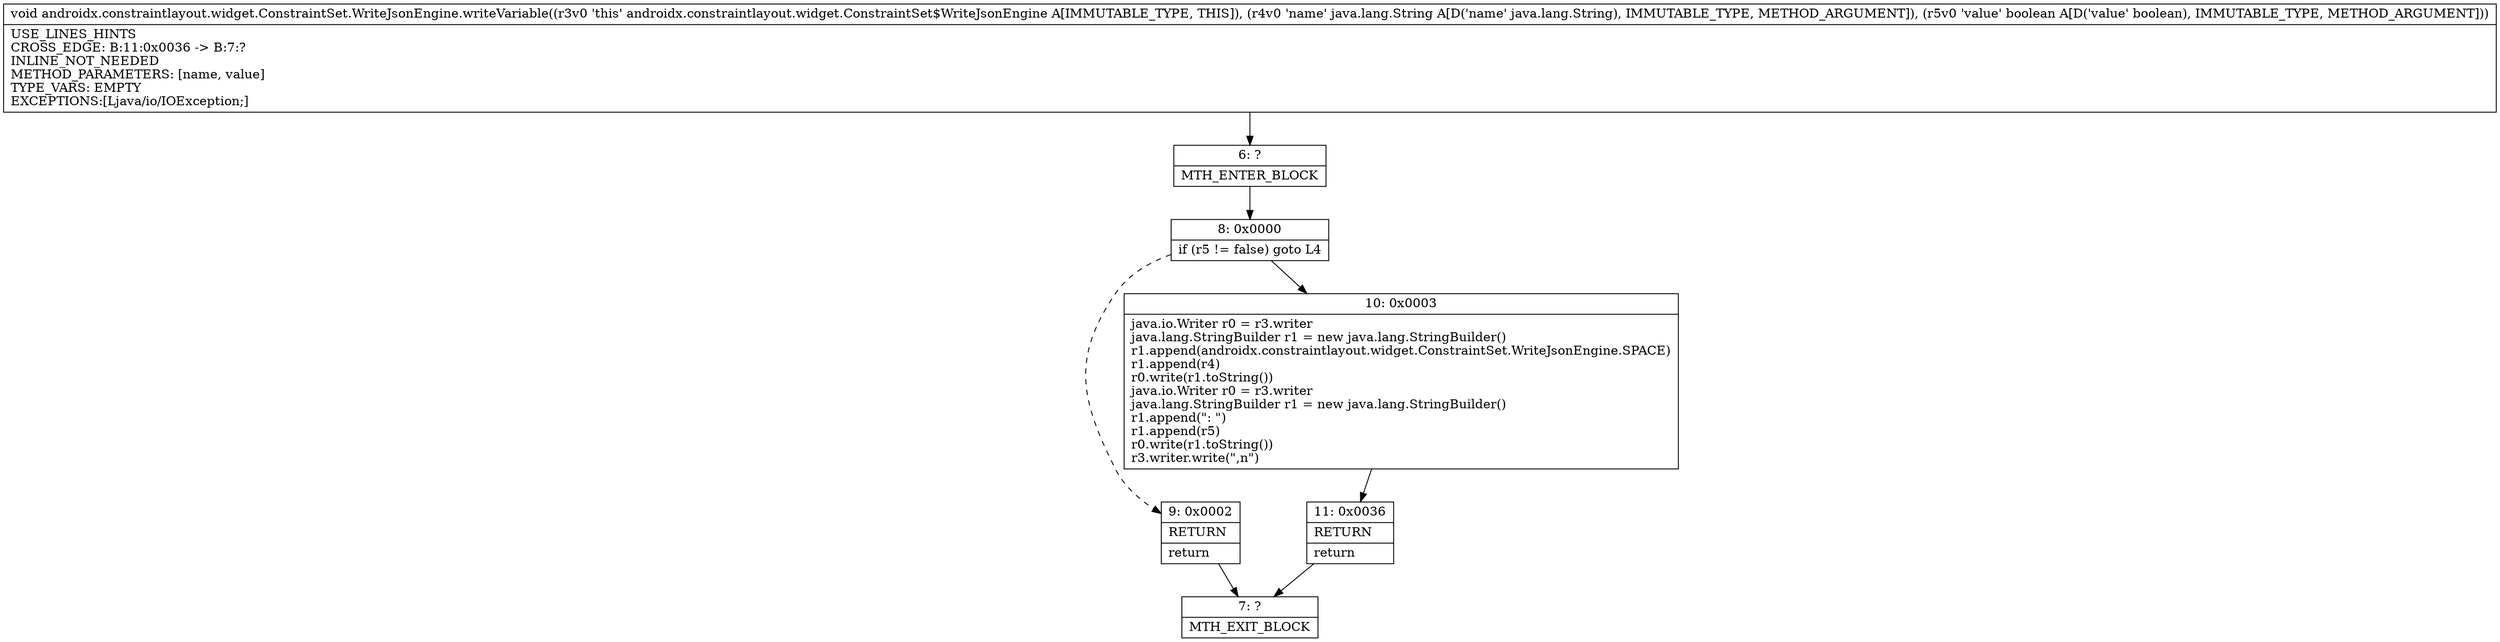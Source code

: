 digraph "CFG forandroidx.constraintlayout.widget.ConstraintSet.WriteJsonEngine.writeVariable(Ljava\/lang\/String;Z)V" {
Node_6 [shape=record,label="{6\:\ ?|MTH_ENTER_BLOCK\l}"];
Node_8 [shape=record,label="{8\:\ 0x0000|if (r5 != false) goto L4\l}"];
Node_9 [shape=record,label="{9\:\ 0x0002|RETURN\l|return\l}"];
Node_7 [shape=record,label="{7\:\ ?|MTH_EXIT_BLOCK\l}"];
Node_10 [shape=record,label="{10\:\ 0x0003|java.io.Writer r0 = r3.writer\ljava.lang.StringBuilder r1 = new java.lang.StringBuilder()\lr1.append(androidx.constraintlayout.widget.ConstraintSet.WriteJsonEngine.SPACE)\lr1.append(r4)\lr0.write(r1.toString())\ljava.io.Writer r0 = r3.writer\ljava.lang.StringBuilder r1 = new java.lang.StringBuilder()\lr1.append(\": \")\lr1.append(r5)\lr0.write(r1.toString())\lr3.writer.write(\",n\")\l}"];
Node_11 [shape=record,label="{11\:\ 0x0036|RETURN\l|return\l}"];
MethodNode[shape=record,label="{void androidx.constraintlayout.widget.ConstraintSet.WriteJsonEngine.writeVariable((r3v0 'this' androidx.constraintlayout.widget.ConstraintSet$WriteJsonEngine A[IMMUTABLE_TYPE, THIS]), (r4v0 'name' java.lang.String A[D('name' java.lang.String), IMMUTABLE_TYPE, METHOD_ARGUMENT]), (r5v0 'value' boolean A[D('value' boolean), IMMUTABLE_TYPE, METHOD_ARGUMENT]))  | USE_LINES_HINTS\lCROSS_EDGE: B:11:0x0036 \-\> B:7:?\lINLINE_NOT_NEEDED\lMETHOD_PARAMETERS: [name, value]\lTYPE_VARS: EMPTY\lEXCEPTIONS:[Ljava\/io\/IOException;]\l}"];
MethodNode -> Node_6;Node_6 -> Node_8;
Node_8 -> Node_9[style=dashed];
Node_8 -> Node_10;
Node_9 -> Node_7;
Node_10 -> Node_11;
Node_11 -> Node_7;
}


